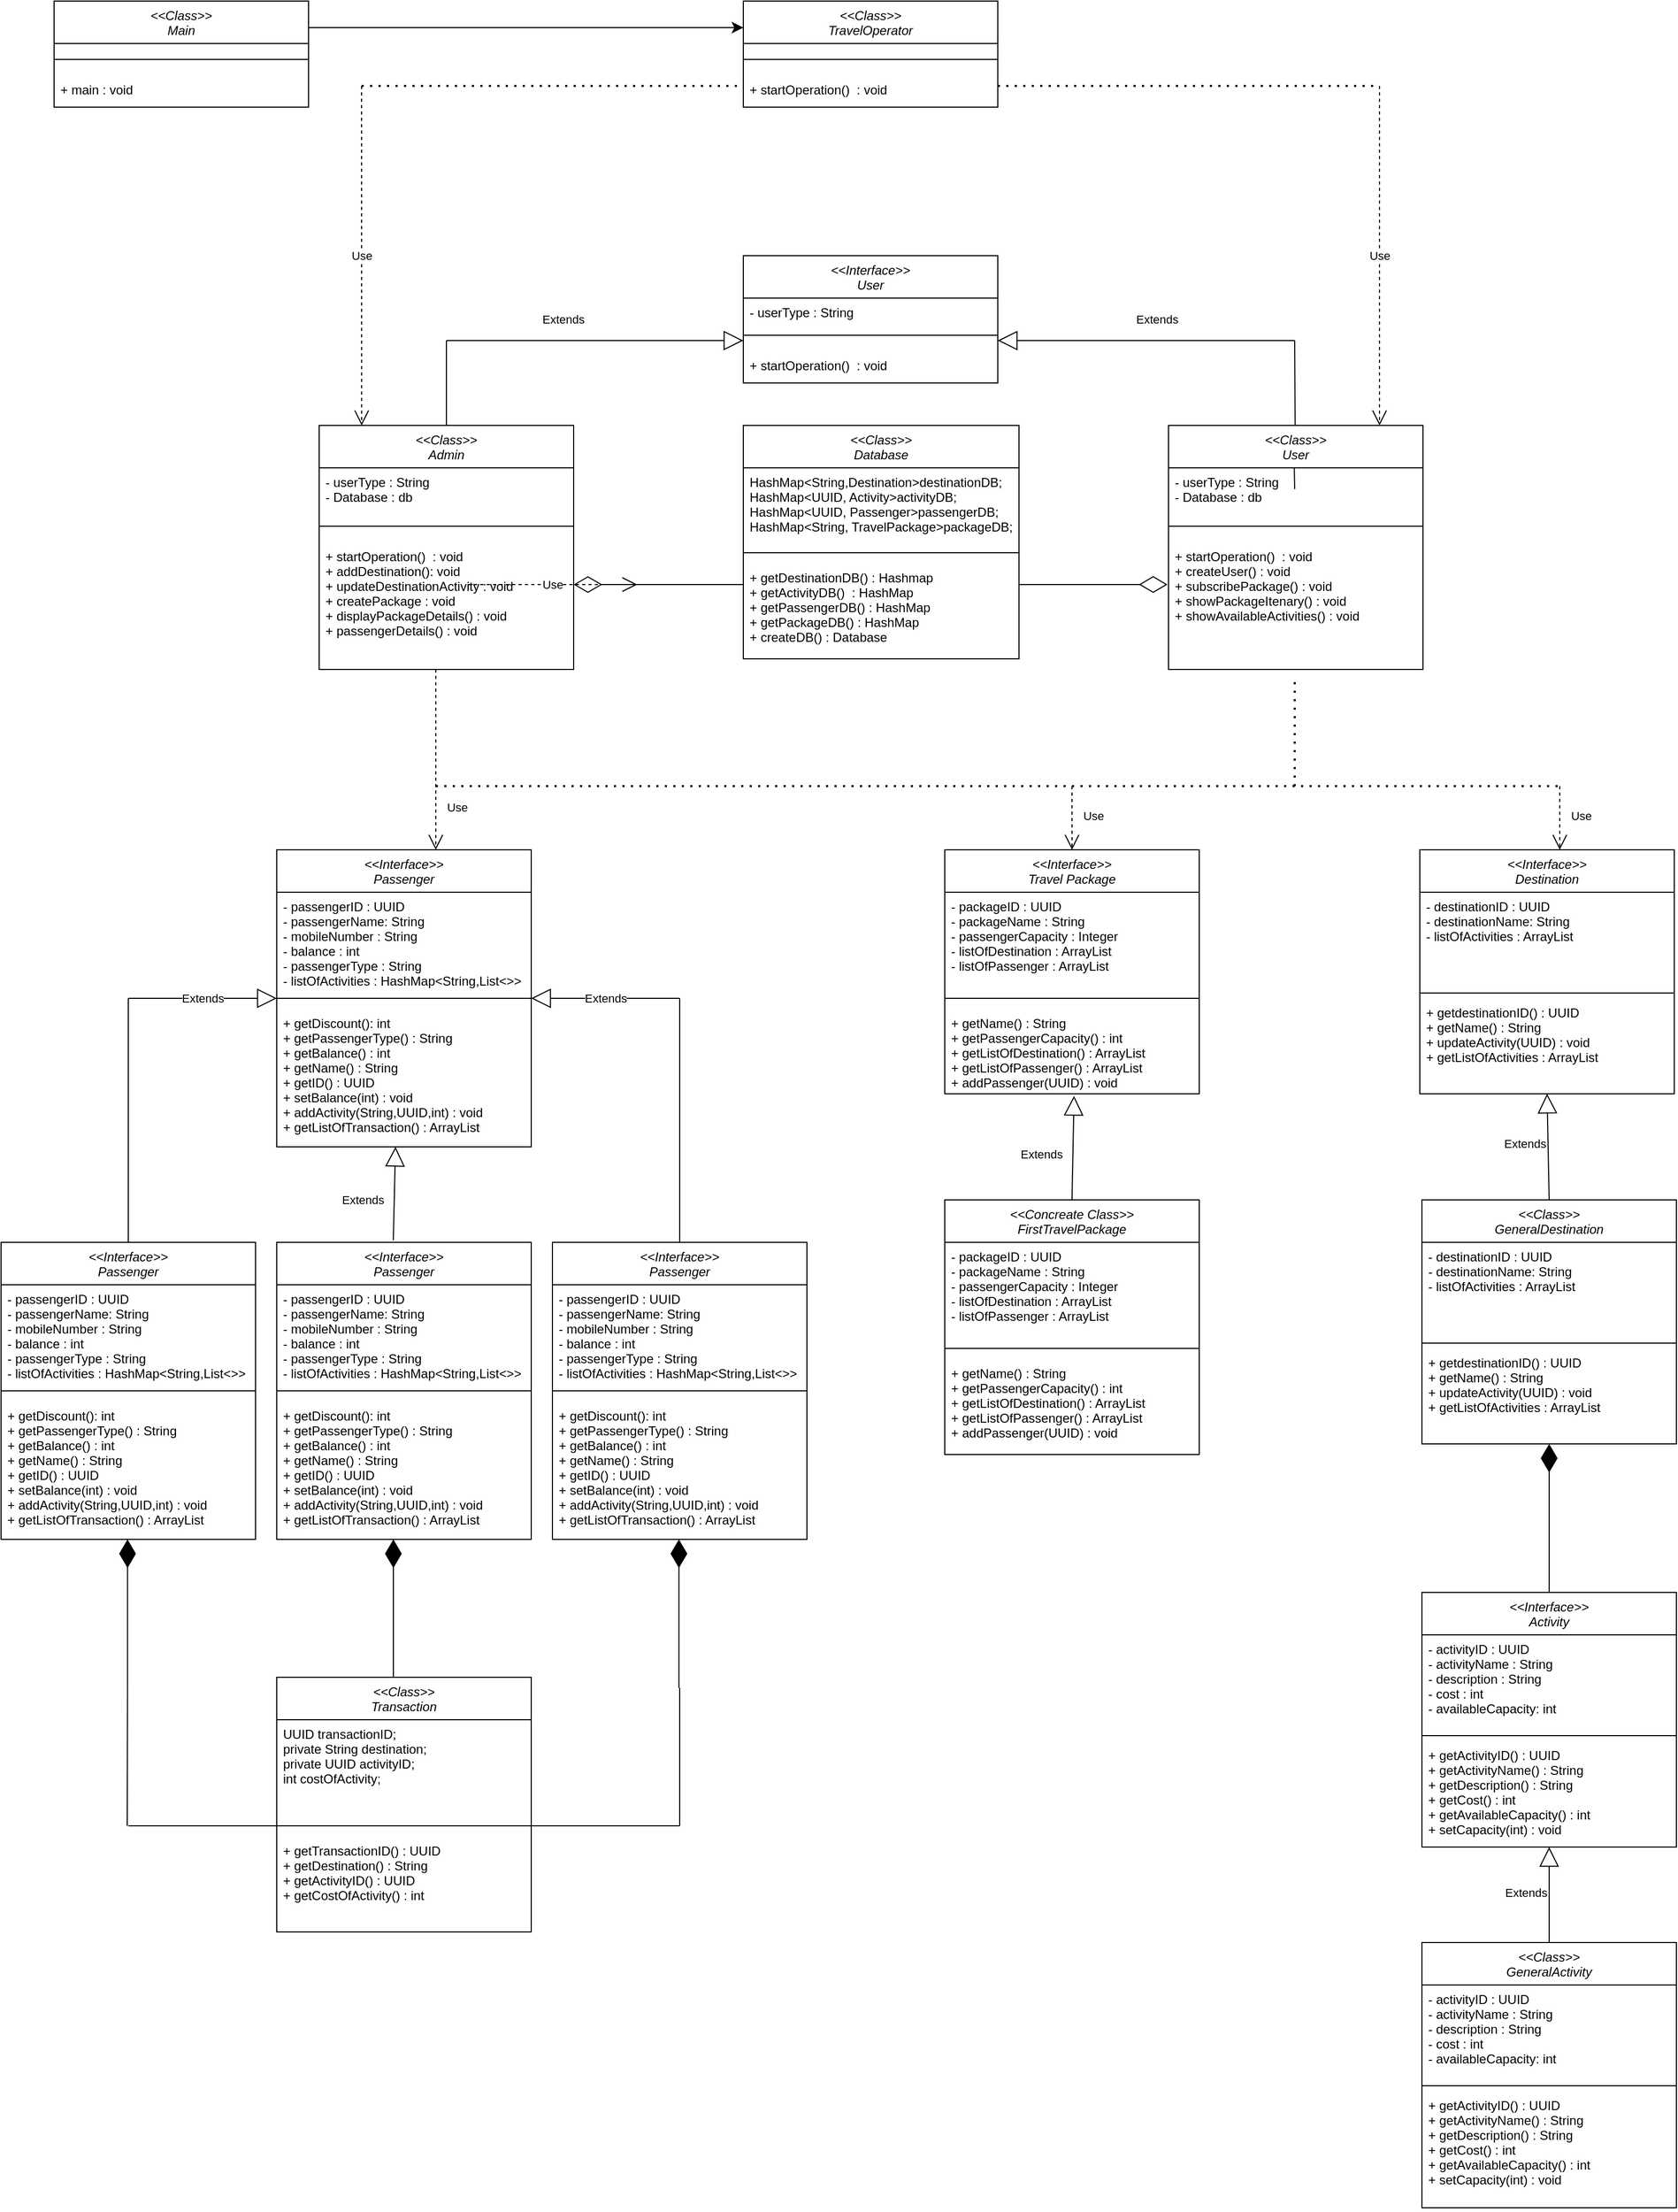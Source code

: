 <mxfile version="24.4.0" type="device">
  <diagram id="C5RBs43oDa-KdzZeNtuy" name="Page-1">
    <mxGraphModel dx="1183" dy="669" grid="1" gridSize="10" guides="1" tooltips="1" connect="1" arrows="1" fold="1" page="1" pageScale="1" pageWidth="827" pageHeight="1169" math="0" shadow="0">
      <root>
        <mxCell id="WIyWlLk6GJQsqaUBKTNV-0" />
        <mxCell id="WIyWlLk6GJQsqaUBKTNV-1" parent="WIyWlLk6GJQsqaUBKTNV-0" />
        <mxCell id="zkfFHV4jXpPFQw0GAbJ--0" value="&lt;&lt;Interface&gt;&gt;&#xa;Travel Package" style="swimlane;fontStyle=2;align=center;verticalAlign=top;childLayout=stackLayout;horizontal=1;startSize=40;horizontalStack=0;resizeParent=1;resizeLast=0;collapsible=1;marginBottom=0;rounded=0;shadow=0;strokeWidth=1;" parent="WIyWlLk6GJQsqaUBKTNV-1" vertex="1">
          <mxGeometry x="910" y="880" width="240" height="230" as="geometry">
            <mxRectangle x="230" y="140" width="160" height="26" as="alternateBounds" />
          </mxGeometry>
        </mxCell>
        <mxCell id="zkfFHV4jXpPFQw0GAbJ--2" value="- packageID : UUID&#xa;- packageName : String&#xa;- passengerCapacity : Integer&#xa;- listOfDestination : ArrayList&#xa;- listOfPassenger : ArrayList" style="text;align=left;verticalAlign=top;spacingLeft=4;spacingRight=4;overflow=hidden;rotatable=0;points=[[0,0.5],[1,0.5]];portConstraint=eastwest;rounded=0;shadow=0;html=0;" parent="zkfFHV4jXpPFQw0GAbJ--0" vertex="1">
          <mxGeometry y="40" width="240" height="90" as="geometry" />
        </mxCell>
        <mxCell id="zkfFHV4jXpPFQw0GAbJ--4" value="" style="line;html=1;strokeWidth=1;align=left;verticalAlign=middle;spacingTop=-1;spacingLeft=3;spacingRight=3;rotatable=0;labelPosition=right;points=[];portConstraint=eastwest;" parent="zkfFHV4jXpPFQw0GAbJ--0" vertex="1">
          <mxGeometry y="130" width="240" height="20" as="geometry" />
        </mxCell>
        <mxCell id="zkfFHV4jXpPFQw0GAbJ--5" value="+ getName() : String&#xa;+ getPassengerCapacity() : int&#xa;+ getListOfDestination() : ArrayList&#xa;+ getListOfPassenger() : ArrayList&#xa;+ addPassenger(UUID) : void" style="text;align=left;verticalAlign=top;spacingLeft=4;spacingRight=4;overflow=hidden;rotatable=0;points=[[0,0.5],[1,0.5]];portConstraint=eastwest;" parent="zkfFHV4jXpPFQw0GAbJ--0" vertex="1">
          <mxGeometry y="150" width="240" height="80" as="geometry" />
        </mxCell>
        <mxCell id="_CPszrN-ZlVzSFJuNIMm-2" value="&lt;&lt;Concreate Class&gt;&gt;&#xa;FirstTravelPackage" style="swimlane;fontStyle=2;align=center;verticalAlign=top;childLayout=stackLayout;horizontal=1;startSize=40;horizontalStack=0;resizeParent=1;resizeLast=0;collapsible=1;marginBottom=0;rounded=0;shadow=0;strokeWidth=1;" vertex="1" parent="WIyWlLk6GJQsqaUBKTNV-1">
          <mxGeometry x="910" y="1210" width="240" height="240" as="geometry">
            <mxRectangle x="230" y="140" width="160" height="26" as="alternateBounds" />
          </mxGeometry>
        </mxCell>
        <mxCell id="_CPszrN-ZlVzSFJuNIMm-3" value="- packageID : UUID&#xa;- packageName : String&#xa;- passengerCapacity : Integer&#xa;- listOfDestination : ArrayList&#xa;- listOfPassenger : ArrayList" style="text;align=left;verticalAlign=top;spacingLeft=4;spacingRight=4;overflow=hidden;rotatable=0;points=[[0,0.5],[1,0.5]];portConstraint=eastwest;rounded=0;shadow=0;html=0;" vertex="1" parent="_CPszrN-ZlVzSFJuNIMm-2">
          <mxGeometry y="40" width="240" height="90" as="geometry" />
        </mxCell>
        <mxCell id="_CPszrN-ZlVzSFJuNIMm-4" value="" style="line;html=1;strokeWidth=1;align=left;verticalAlign=middle;spacingTop=-1;spacingLeft=3;spacingRight=3;rotatable=0;labelPosition=right;points=[];portConstraint=eastwest;" vertex="1" parent="_CPszrN-ZlVzSFJuNIMm-2">
          <mxGeometry y="130" width="240" height="20" as="geometry" />
        </mxCell>
        <mxCell id="_CPszrN-ZlVzSFJuNIMm-5" value="+ getName() : String&#xa;+ getPassengerCapacity() : int&#xa;+ getListOfDestination() : ArrayList&#xa;+ getListOfPassenger() : ArrayList&#xa;+ addPassenger(UUID) : void" style="text;align=left;verticalAlign=top;spacingLeft=4;spacingRight=4;overflow=hidden;rotatable=0;points=[[0,0.5],[1,0.5]];portConstraint=eastwest;" vertex="1" parent="_CPszrN-ZlVzSFJuNIMm-2">
          <mxGeometry y="150" width="240" height="80" as="geometry" />
        </mxCell>
        <mxCell id="_CPszrN-ZlVzSFJuNIMm-12" value="&lt;&lt;Interface&gt;&gt;&#xa;Destination" style="swimlane;fontStyle=2;align=center;verticalAlign=top;childLayout=stackLayout;horizontal=1;startSize=40;horizontalStack=0;resizeParent=1;resizeLast=0;collapsible=1;marginBottom=0;rounded=0;shadow=0;strokeWidth=1;" vertex="1" parent="WIyWlLk6GJQsqaUBKTNV-1">
          <mxGeometry x="1358" y="880" width="240" height="230" as="geometry">
            <mxRectangle x="230" y="140" width="160" height="26" as="alternateBounds" />
          </mxGeometry>
        </mxCell>
        <mxCell id="_CPszrN-ZlVzSFJuNIMm-13" value="- destinationID : UUID&#xa;- destinationName: String&#xa;- listOfActivities : ArrayList" style="text;align=left;verticalAlign=top;spacingLeft=4;spacingRight=4;overflow=hidden;rotatable=0;points=[[0,0.5],[1,0.5]];portConstraint=eastwest;rounded=0;shadow=0;html=0;" vertex="1" parent="_CPszrN-ZlVzSFJuNIMm-12">
          <mxGeometry y="40" width="240" height="90" as="geometry" />
        </mxCell>
        <mxCell id="_CPszrN-ZlVzSFJuNIMm-14" value="" style="line;html=1;strokeWidth=1;align=left;verticalAlign=middle;spacingTop=-1;spacingLeft=3;spacingRight=3;rotatable=0;labelPosition=right;points=[];portConstraint=eastwest;" vertex="1" parent="_CPszrN-ZlVzSFJuNIMm-12">
          <mxGeometry y="130" width="240" height="10" as="geometry" />
        </mxCell>
        <mxCell id="_CPszrN-ZlVzSFJuNIMm-15" value="+ getdestinationID() : UUID&#xa;+ getName() : String&#xa;+ updateActivity(UUID) : void&#xa;+ getListOfActivities : ArrayList" style="text;align=left;verticalAlign=top;spacingLeft=4;spacingRight=4;overflow=hidden;rotatable=0;points=[[0,0.5],[1,0.5]];portConstraint=eastwest;" vertex="1" parent="_CPszrN-ZlVzSFJuNIMm-12">
          <mxGeometry y="140" width="240" height="80" as="geometry" />
        </mxCell>
        <mxCell id="_CPszrN-ZlVzSFJuNIMm-16" value="&lt;&lt;Class&gt;&gt;&#xa;GeneralDestination" style="swimlane;fontStyle=2;align=center;verticalAlign=top;childLayout=stackLayout;horizontal=1;startSize=40;horizontalStack=0;resizeParent=1;resizeLast=0;collapsible=1;marginBottom=0;rounded=0;shadow=0;strokeWidth=1;" vertex="1" parent="WIyWlLk6GJQsqaUBKTNV-1">
          <mxGeometry x="1360" y="1210" width="240" height="230" as="geometry">
            <mxRectangle x="230" y="140" width="160" height="26" as="alternateBounds" />
          </mxGeometry>
        </mxCell>
        <mxCell id="_CPszrN-ZlVzSFJuNIMm-17" value="- destinationID : UUID&#xa;- destinationName: String&#xa;- listOfActivities : ArrayList" style="text;align=left;verticalAlign=top;spacingLeft=4;spacingRight=4;overflow=hidden;rotatable=0;points=[[0,0.5],[1,0.5]];portConstraint=eastwest;rounded=0;shadow=0;html=0;" vertex="1" parent="_CPszrN-ZlVzSFJuNIMm-16">
          <mxGeometry y="40" width="240" height="90" as="geometry" />
        </mxCell>
        <mxCell id="_CPszrN-ZlVzSFJuNIMm-18" value="" style="line;html=1;strokeWidth=1;align=left;verticalAlign=middle;spacingTop=-1;spacingLeft=3;spacingRight=3;rotatable=0;labelPosition=right;points=[];portConstraint=eastwest;" vertex="1" parent="_CPszrN-ZlVzSFJuNIMm-16">
          <mxGeometry y="130" width="240" height="10" as="geometry" />
        </mxCell>
        <mxCell id="_CPszrN-ZlVzSFJuNIMm-19" value="+ getdestinationID() : UUID&#xa;+ getName() : String&#xa;+ updateActivity(UUID) : void&#xa;+ getListOfActivities : ArrayList" style="text;align=left;verticalAlign=top;spacingLeft=4;spacingRight=4;overflow=hidden;rotatable=0;points=[[0,0.5],[1,0.5]];portConstraint=eastwest;" vertex="1" parent="_CPszrN-ZlVzSFJuNIMm-16">
          <mxGeometry y="140" width="240" height="80" as="geometry" />
        </mxCell>
        <mxCell id="_CPszrN-ZlVzSFJuNIMm-30" value="&lt;&lt;Interface&gt;&gt;&#xa;Activity" style="swimlane;fontStyle=2;align=center;verticalAlign=top;childLayout=stackLayout;horizontal=1;startSize=40;horizontalStack=0;resizeParent=1;resizeLast=0;collapsible=1;marginBottom=0;rounded=0;shadow=0;strokeWidth=1;" vertex="1" parent="WIyWlLk6GJQsqaUBKTNV-1">
          <mxGeometry x="1360" y="1580" width="240" height="240" as="geometry">
            <mxRectangle x="230" y="140" width="160" height="26" as="alternateBounds" />
          </mxGeometry>
        </mxCell>
        <mxCell id="_CPszrN-ZlVzSFJuNIMm-31" value="- activityID : UUID&#xa;- activityName : String&#xa;- description : String&#xa;- cost : int&#xa;- availableCapacity: int" style="text;align=left;verticalAlign=top;spacingLeft=4;spacingRight=4;overflow=hidden;rotatable=0;points=[[0,0.5],[1,0.5]];portConstraint=eastwest;rounded=0;shadow=0;html=0;" vertex="1" parent="_CPszrN-ZlVzSFJuNIMm-30">
          <mxGeometry y="40" width="240" height="90" as="geometry" />
        </mxCell>
        <mxCell id="_CPszrN-ZlVzSFJuNIMm-32" value="" style="line;html=1;strokeWidth=1;align=left;verticalAlign=middle;spacingTop=-1;spacingLeft=3;spacingRight=3;rotatable=0;labelPosition=right;points=[];portConstraint=eastwest;" vertex="1" parent="_CPszrN-ZlVzSFJuNIMm-30">
          <mxGeometry y="130" width="240" height="10" as="geometry" />
        </mxCell>
        <mxCell id="_CPszrN-ZlVzSFJuNIMm-33" value="+ getActivityID() : UUID&#xa;+ getActivityName() : String&#xa;+ getDescription() : String&#xa;+ getCost() : int&#xa;+ getAvailableCapacity() : int&#xa;+ setCapacity(int) : void" style="text;align=left;verticalAlign=top;spacingLeft=4;spacingRight=4;overflow=hidden;rotatable=0;points=[[0,0.5],[1,0.5]];portConstraint=eastwest;" vertex="1" parent="_CPszrN-ZlVzSFJuNIMm-30">
          <mxGeometry y="140" width="240" height="90" as="geometry" />
        </mxCell>
        <mxCell id="_CPszrN-ZlVzSFJuNIMm-35" value="&lt;&lt;Class&gt;&gt;&#xa;GeneralActivity" style="swimlane;fontStyle=2;align=center;verticalAlign=top;childLayout=stackLayout;horizontal=1;startSize=40;horizontalStack=0;resizeParent=1;resizeLast=0;collapsible=1;marginBottom=0;rounded=0;shadow=0;strokeWidth=1;" vertex="1" parent="WIyWlLk6GJQsqaUBKTNV-1">
          <mxGeometry x="1360" y="1910" width="240" height="250" as="geometry">
            <mxRectangle x="230" y="140" width="160" height="26" as="alternateBounds" />
          </mxGeometry>
        </mxCell>
        <mxCell id="_CPszrN-ZlVzSFJuNIMm-36" value="- activityID : UUID&#xa;- activityName : String&#xa;- description : String&#xa;- cost : int&#xa;- availableCapacity: int" style="text;align=left;verticalAlign=top;spacingLeft=4;spacingRight=4;overflow=hidden;rotatable=0;points=[[0,0.5],[1,0.5]];portConstraint=eastwest;rounded=0;shadow=0;html=0;" vertex="1" parent="_CPszrN-ZlVzSFJuNIMm-35">
          <mxGeometry y="40" width="240" height="90" as="geometry" />
        </mxCell>
        <mxCell id="_CPszrN-ZlVzSFJuNIMm-37" value="" style="line;html=1;strokeWidth=1;align=left;verticalAlign=middle;spacingTop=-1;spacingLeft=3;spacingRight=3;rotatable=0;labelPosition=right;points=[];portConstraint=eastwest;" vertex="1" parent="_CPszrN-ZlVzSFJuNIMm-35">
          <mxGeometry y="130" width="240" height="10" as="geometry" />
        </mxCell>
        <mxCell id="_CPszrN-ZlVzSFJuNIMm-38" value="+ getActivityID() : UUID&#xa;+ getActivityName() : String&#xa;+ getDescription() : String&#xa;+ getCost() : int&#xa;+ getAvailableCapacity() : int&#xa;+ setCapacity(int) : void" style="text;align=left;verticalAlign=top;spacingLeft=4;spacingRight=4;overflow=hidden;rotatable=0;points=[[0,0.5],[1,0.5]];portConstraint=eastwest;" vertex="1" parent="_CPszrN-ZlVzSFJuNIMm-35">
          <mxGeometry y="140" width="240" height="110" as="geometry" />
        </mxCell>
        <mxCell id="_CPszrN-ZlVzSFJuNIMm-40" value="Extends" style="endArrow=block;endSize=16;endFill=0;html=1;rounded=0;exitX=0.5;exitY=0;exitDx=0;exitDy=0;entryX=0.508;entryY=1.025;entryDx=0;entryDy=0;entryPerimeter=0;" edge="1" parent="WIyWlLk6GJQsqaUBKTNV-1" source="_CPszrN-ZlVzSFJuNIMm-2" target="zkfFHV4jXpPFQw0GAbJ--5">
          <mxGeometry x="-0.143" y="30" width="160" relative="1" as="geometry">
            <mxPoint x="1019.09" y="1520" as="sourcePoint" />
            <mxPoint x="1019.09" y="1470" as="targetPoint" />
            <mxPoint as="offset" />
          </mxGeometry>
        </mxCell>
        <mxCell id="_CPszrN-ZlVzSFJuNIMm-44" value="Extends" style="endArrow=block;endSize=16;endFill=0;html=1;rounded=0;entryX=0.5;entryY=1;entryDx=0;entryDy=0;exitX=0.5;exitY=0;exitDx=0;exitDy=0;" edge="1" parent="WIyWlLk6GJQsqaUBKTNV-1" source="_CPszrN-ZlVzSFJuNIMm-16" target="_CPszrN-ZlVzSFJuNIMm-12">
          <mxGeometry x="0.059" y="22" width="160" relative="1" as="geometry">
            <mxPoint x="1480" y="560" as="sourcePoint" />
            <mxPoint x="1099.44" y="530" as="targetPoint" />
            <mxPoint as="offset" />
          </mxGeometry>
        </mxCell>
        <mxCell id="_CPszrN-ZlVzSFJuNIMm-45" value="Extends" style="endArrow=block;endSize=16;endFill=0;html=1;rounded=0;entryX=0.5;entryY=1;entryDx=0;entryDy=0;exitX=0.5;exitY=0;exitDx=0;exitDy=0;" edge="1" parent="WIyWlLk6GJQsqaUBKTNV-1" source="_CPszrN-ZlVzSFJuNIMm-35" target="_CPszrN-ZlVzSFJuNIMm-30">
          <mxGeometry x="0.059" y="22" width="160" relative="1" as="geometry">
            <mxPoint x="1490" y="1910" as="sourcePoint" />
            <mxPoint x="1490" y="1840" as="targetPoint" />
            <mxPoint as="offset" />
          </mxGeometry>
        </mxCell>
        <mxCell id="_CPszrN-ZlVzSFJuNIMm-46" value="" style="endArrow=diamondThin;endFill=1;endSize=24;html=1;rounded=0;exitX=0.5;exitY=0;exitDx=0;exitDy=0;entryX=0.5;entryY=1;entryDx=0;entryDy=0;" edge="1" parent="WIyWlLk6GJQsqaUBKTNV-1" source="_CPszrN-ZlVzSFJuNIMm-30" target="_CPszrN-ZlVzSFJuNIMm-16">
          <mxGeometry width="160" relative="1" as="geometry">
            <mxPoint x="1100" y="900" as="sourcePoint" />
            <mxPoint x="1480" y="800" as="targetPoint" />
          </mxGeometry>
        </mxCell>
        <mxCell id="_CPszrN-ZlVzSFJuNIMm-49" value="&lt;&lt;Interface&gt;&gt;&#xa;Passenger" style="swimlane;fontStyle=2;align=center;verticalAlign=top;childLayout=stackLayout;horizontal=1;startSize=40;horizontalStack=0;resizeParent=1;resizeLast=0;collapsible=1;marginBottom=0;rounded=0;shadow=0;strokeWidth=1;" vertex="1" parent="WIyWlLk6GJQsqaUBKTNV-1">
          <mxGeometry x="280" y="880" width="240" height="280" as="geometry">
            <mxRectangle x="230" y="140" width="160" height="26" as="alternateBounds" />
          </mxGeometry>
        </mxCell>
        <mxCell id="_CPszrN-ZlVzSFJuNIMm-50" value="- passengerID : UUID&#xa;- passengerName: String&#xa;- mobileNumber : String&#xa;- balance : int&#xa;- passengerType : String&#xa;- listOfActivities : HashMap&lt;String,List&lt;&gt;&gt;" style="text;align=left;verticalAlign=top;spacingLeft=4;spacingRight=4;overflow=hidden;rotatable=0;points=[[0,0.5],[1,0.5]];portConstraint=eastwest;rounded=0;shadow=0;html=0;" vertex="1" parent="_CPszrN-ZlVzSFJuNIMm-49">
          <mxGeometry y="40" width="240" height="90" as="geometry" />
        </mxCell>
        <mxCell id="_CPszrN-ZlVzSFJuNIMm-51" value="" style="line;html=1;strokeWidth=1;align=left;verticalAlign=middle;spacingTop=-1;spacingLeft=3;spacingRight=3;rotatable=0;labelPosition=right;points=[];portConstraint=eastwest;" vertex="1" parent="_CPszrN-ZlVzSFJuNIMm-49">
          <mxGeometry y="130" width="240" height="20" as="geometry" />
        </mxCell>
        <mxCell id="_CPszrN-ZlVzSFJuNIMm-52" value="+ getDiscount(): int &#xa;+ getPassengerType() : String&#xa;+ getBalance() : int&#xa;+ getName() : String&#xa;+ getID() : UUID&#xa;+ setBalance(int) : void&#xa;+ addActivity(String,UUID,int) : void&#xa;+ getListOfTransaction() : ArrayList" style="text;align=left;verticalAlign=top;spacingLeft=4;spacingRight=4;overflow=hidden;rotatable=0;points=[[0,0.5],[1,0.5]];portConstraint=eastwest;" vertex="1" parent="_CPszrN-ZlVzSFJuNIMm-49">
          <mxGeometry y="150" width="240" height="130" as="geometry" />
        </mxCell>
        <mxCell id="_CPszrN-ZlVzSFJuNIMm-55" value="&lt;&lt;Interface&gt;&gt;&#xa;Passenger" style="swimlane;fontStyle=2;align=center;verticalAlign=top;childLayout=stackLayout;horizontal=1;startSize=40;horizontalStack=0;resizeParent=1;resizeLast=0;collapsible=1;marginBottom=0;rounded=0;shadow=0;strokeWidth=1;" vertex="1" parent="WIyWlLk6GJQsqaUBKTNV-1">
          <mxGeometry x="20" y="1250" width="240" height="280" as="geometry">
            <mxRectangle x="230" y="140" width="160" height="26" as="alternateBounds" />
          </mxGeometry>
        </mxCell>
        <mxCell id="_CPszrN-ZlVzSFJuNIMm-56" value="- passengerID : UUID&#xa;- passengerName: String&#xa;- mobileNumber : String&#xa;- balance : int&#xa;- passengerType : String&#xa;- listOfActivities : HashMap&lt;String,List&lt;&gt;&gt;" style="text;align=left;verticalAlign=top;spacingLeft=4;spacingRight=4;overflow=hidden;rotatable=0;points=[[0,0.5],[1,0.5]];portConstraint=eastwest;rounded=0;shadow=0;html=0;" vertex="1" parent="_CPszrN-ZlVzSFJuNIMm-55">
          <mxGeometry y="40" width="240" height="90" as="geometry" />
        </mxCell>
        <mxCell id="_CPszrN-ZlVzSFJuNIMm-57" value="" style="line;html=1;strokeWidth=1;align=left;verticalAlign=middle;spacingTop=-1;spacingLeft=3;spacingRight=3;rotatable=0;labelPosition=right;points=[];portConstraint=eastwest;" vertex="1" parent="_CPszrN-ZlVzSFJuNIMm-55">
          <mxGeometry y="130" width="240" height="20" as="geometry" />
        </mxCell>
        <mxCell id="_CPszrN-ZlVzSFJuNIMm-58" value="+ getDiscount(): int &#xa;+ getPassengerType() : String&#xa;+ getBalance() : int&#xa;+ getName() : String&#xa;+ getID() : UUID&#xa;+ setBalance(int) : void&#xa;+ addActivity(String,UUID,int) : void&#xa;+ getListOfTransaction() : ArrayList" style="text;align=left;verticalAlign=top;spacingLeft=4;spacingRight=4;overflow=hidden;rotatable=0;points=[[0,0.5],[1,0.5]];portConstraint=eastwest;" vertex="1" parent="_CPszrN-ZlVzSFJuNIMm-55">
          <mxGeometry y="150" width="240" height="130" as="geometry" />
        </mxCell>
        <mxCell id="_CPszrN-ZlVzSFJuNIMm-59" value="&lt;&lt;Interface&gt;&gt;&#xa;Passenger" style="swimlane;fontStyle=2;align=center;verticalAlign=top;childLayout=stackLayout;horizontal=1;startSize=40;horizontalStack=0;resizeParent=1;resizeLast=0;collapsible=1;marginBottom=0;rounded=0;shadow=0;strokeWidth=1;" vertex="1" parent="WIyWlLk6GJQsqaUBKTNV-1">
          <mxGeometry x="280" y="1250" width="240" height="280" as="geometry">
            <mxRectangle x="230" y="140" width="160" height="26" as="alternateBounds" />
          </mxGeometry>
        </mxCell>
        <mxCell id="_CPszrN-ZlVzSFJuNIMm-60" value="- passengerID : UUID&#xa;- passengerName: String&#xa;- mobileNumber : String&#xa;- balance : int&#xa;- passengerType : String&#xa;- listOfActivities : HashMap&lt;String,List&lt;&gt;&gt;" style="text;align=left;verticalAlign=top;spacingLeft=4;spacingRight=4;overflow=hidden;rotatable=0;points=[[0,0.5],[1,0.5]];portConstraint=eastwest;rounded=0;shadow=0;html=0;" vertex="1" parent="_CPszrN-ZlVzSFJuNIMm-59">
          <mxGeometry y="40" width="240" height="90" as="geometry" />
        </mxCell>
        <mxCell id="_CPszrN-ZlVzSFJuNIMm-61" value="" style="line;html=1;strokeWidth=1;align=left;verticalAlign=middle;spacingTop=-1;spacingLeft=3;spacingRight=3;rotatable=0;labelPosition=right;points=[];portConstraint=eastwest;" vertex="1" parent="_CPszrN-ZlVzSFJuNIMm-59">
          <mxGeometry y="130" width="240" height="20" as="geometry" />
        </mxCell>
        <mxCell id="_CPszrN-ZlVzSFJuNIMm-62" value="+ getDiscount(): int &#xa;+ getPassengerType() : String&#xa;+ getBalance() : int&#xa;+ getName() : String&#xa;+ getID() : UUID&#xa;+ setBalance(int) : void&#xa;+ addActivity(String,UUID,int) : void&#xa;+ getListOfTransaction() : ArrayList" style="text;align=left;verticalAlign=top;spacingLeft=4;spacingRight=4;overflow=hidden;rotatable=0;points=[[0,0.5],[1,0.5]];portConstraint=eastwest;" vertex="1" parent="_CPszrN-ZlVzSFJuNIMm-59">
          <mxGeometry y="150" width="240" height="130" as="geometry" />
        </mxCell>
        <mxCell id="_CPszrN-ZlVzSFJuNIMm-63" value="&lt;&lt;Interface&gt;&gt;&#xa;Passenger" style="swimlane;fontStyle=2;align=center;verticalAlign=top;childLayout=stackLayout;horizontal=1;startSize=40;horizontalStack=0;resizeParent=1;resizeLast=0;collapsible=1;marginBottom=0;rounded=0;shadow=0;strokeWidth=1;" vertex="1" parent="WIyWlLk6GJQsqaUBKTNV-1">
          <mxGeometry x="540" y="1250" width="240" height="280" as="geometry">
            <mxRectangle x="230" y="140" width="160" height="26" as="alternateBounds" />
          </mxGeometry>
        </mxCell>
        <mxCell id="_CPszrN-ZlVzSFJuNIMm-64" value="- passengerID : UUID&#xa;- passengerName: String&#xa;- mobileNumber : String&#xa;- balance : int&#xa;- passengerType : String&#xa;- listOfActivities : HashMap&lt;String,List&lt;&gt;&gt;" style="text;align=left;verticalAlign=top;spacingLeft=4;spacingRight=4;overflow=hidden;rotatable=0;points=[[0,0.5],[1,0.5]];portConstraint=eastwest;rounded=0;shadow=0;html=0;" vertex="1" parent="_CPszrN-ZlVzSFJuNIMm-63">
          <mxGeometry y="40" width="240" height="90" as="geometry" />
        </mxCell>
        <mxCell id="_CPszrN-ZlVzSFJuNIMm-65" value="" style="line;html=1;strokeWidth=1;align=left;verticalAlign=middle;spacingTop=-1;spacingLeft=3;spacingRight=3;rotatable=0;labelPosition=right;points=[];portConstraint=eastwest;" vertex="1" parent="_CPszrN-ZlVzSFJuNIMm-63">
          <mxGeometry y="130" width="240" height="20" as="geometry" />
        </mxCell>
        <mxCell id="_CPszrN-ZlVzSFJuNIMm-66" value="+ getDiscount(): int &#xa;+ getPassengerType() : String&#xa;+ getBalance() : int&#xa;+ getName() : String&#xa;+ getID() : UUID&#xa;+ setBalance(int) : void&#xa;+ addActivity(String,UUID,int) : void&#xa;+ getListOfTransaction() : ArrayList" style="text;align=left;verticalAlign=top;spacingLeft=4;spacingRight=4;overflow=hidden;rotatable=0;points=[[0,0.5],[1,0.5]];portConstraint=eastwest;" vertex="1" parent="_CPszrN-ZlVzSFJuNIMm-63">
          <mxGeometry y="150" width="240" height="130" as="geometry" />
        </mxCell>
        <mxCell id="_CPszrN-ZlVzSFJuNIMm-67" value="Extends" style="endArrow=block;endSize=16;endFill=0;html=1;rounded=0;entryX=0.508;entryY=1.025;entryDx=0;entryDy=0;entryPerimeter=0;exitX=0.458;exitY=-0.007;exitDx=0;exitDy=0;exitPerimeter=0;" edge="1" parent="WIyWlLk6GJQsqaUBKTNV-1" source="_CPszrN-ZlVzSFJuNIMm-59">
          <mxGeometry x="-0.143" y="30" width="160" relative="1" as="geometry">
            <mxPoint x="390" y="1240" as="sourcePoint" />
            <mxPoint x="392" y="1160" as="targetPoint" />
            <mxPoint as="offset" />
          </mxGeometry>
        </mxCell>
        <mxCell id="_CPszrN-ZlVzSFJuNIMm-70" value="Extends" style="endArrow=block;endSize=16;endFill=0;html=1;rounded=0;entryX=1;entryY=0.5;entryDx=0;entryDy=0;" edge="1" parent="WIyWlLk6GJQsqaUBKTNV-1" target="_CPszrN-ZlVzSFJuNIMm-49">
          <mxGeometry width="160" relative="1" as="geometry">
            <mxPoint x="660" y="1020" as="sourcePoint" />
            <mxPoint x="750" y="1140" as="targetPoint" />
          </mxGeometry>
        </mxCell>
        <mxCell id="_CPszrN-ZlVzSFJuNIMm-74" value="Extends" style="endArrow=block;endSize=16;endFill=0;html=1;rounded=0;entryX=0;entryY=0.5;entryDx=0;entryDy=0;" edge="1" parent="WIyWlLk6GJQsqaUBKTNV-1" target="_CPszrN-ZlVzSFJuNIMm-49">
          <mxGeometry width="160" relative="1" as="geometry">
            <mxPoint x="140" y="1020" as="sourcePoint" />
            <mxPoint x="260" y="969.5" as="targetPoint" />
          </mxGeometry>
        </mxCell>
        <mxCell id="_CPszrN-ZlVzSFJuNIMm-75" value="" style="endArrow=none;html=1;rounded=0;exitX=0.5;exitY=0;exitDx=0;exitDy=0;" edge="1" parent="WIyWlLk6GJQsqaUBKTNV-1" source="_CPszrN-ZlVzSFJuNIMm-55">
          <mxGeometry width="50" height="50" relative="1" as="geometry">
            <mxPoint x="130" y="1120" as="sourcePoint" />
            <mxPoint x="140" y="1020" as="targetPoint" />
            <Array as="points">
              <mxPoint x="140" y="1110" />
            </Array>
          </mxGeometry>
        </mxCell>
        <mxCell id="_CPszrN-ZlVzSFJuNIMm-76" value="" style="endArrow=none;html=1;rounded=0;exitX=0.5;exitY=0;exitDx=0;exitDy=0;" edge="1" parent="WIyWlLk6GJQsqaUBKTNV-1" source="_CPszrN-ZlVzSFJuNIMm-63">
          <mxGeometry width="50" height="50" relative="1" as="geometry">
            <mxPoint x="610" y="1020" as="sourcePoint" />
            <mxPoint x="660" y="1020" as="targetPoint" />
          </mxGeometry>
        </mxCell>
        <mxCell id="_CPszrN-ZlVzSFJuNIMm-77" value="&lt;&lt;Class&gt;&gt;&#xa;Transaction" style="swimlane;fontStyle=2;align=center;verticalAlign=top;childLayout=stackLayout;horizontal=1;startSize=40;horizontalStack=0;resizeParent=1;resizeLast=0;collapsible=1;marginBottom=0;rounded=0;shadow=0;strokeWidth=1;" vertex="1" parent="WIyWlLk6GJQsqaUBKTNV-1">
          <mxGeometry x="280" y="1660" width="240" height="240" as="geometry">
            <mxRectangle x="230" y="140" width="160" height="26" as="alternateBounds" />
          </mxGeometry>
        </mxCell>
        <mxCell id="_CPszrN-ZlVzSFJuNIMm-78" value="UUID transactionID;&#xa;private String destination;&#xa;private UUID activityID;&#xa;int costOfActivity;" style="text;align=left;verticalAlign=top;spacingLeft=4;spacingRight=4;overflow=hidden;rotatable=0;points=[[0,0.5],[1,0.5]];portConstraint=eastwest;rounded=0;shadow=0;html=0;" vertex="1" parent="_CPszrN-ZlVzSFJuNIMm-77">
          <mxGeometry y="40" width="240" height="90" as="geometry" />
        </mxCell>
        <mxCell id="_CPszrN-ZlVzSFJuNIMm-79" value="" style="line;html=1;strokeWidth=1;align=left;verticalAlign=middle;spacingTop=-1;spacingLeft=3;spacingRight=3;rotatable=0;labelPosition=right;points=[];portConstraint=eastwest;" vertex="1" parent="_CPszrN-ZlVzSFJuNIMm-77">
          <mxGeometry y="130" width="240" height="20" as="geometry" />
        </mxCell>
        <mxCell id="_CPszrN-ZlVzSFJuNIMm-80" value="+ getTransactionID() : UUID&#xa;+ getDestination() : String&#xa;+ getActivityID() : UUID&#xa;+ getCostOfActivity() : int&#xa;" style="text;align=left;verticalAlign=top;spacingLeft=4;spacingRight=4;overflow=hidden;rotatable=0;points=[[0,0.5],[1,0.5]];portConstraint=eastwest;" vertex="1" parent="_CPszrN-ZlVzSFJuNIMm-77">
          <mxGeometry y="150" width="240" height="90" as="geometry" />
        </mxCell>
        <mxCell id="_CPszrN-ZlVzSFJuNIMm-81" value="" style="endArrow=diamondThin;endFill=1;endSize=24;html=1;rounded=0;" edge="1" parent="WIyWlLk6GJQsqaUBKTNV-1">
          <mxGeometry width="160" relative="1" as="geometry">
            <mxPoint x="390" y="1660" as="sourcePoint" />
            <mxPoint x="390" y="1530" as="targetPoint" />
          </mxGeometry>
        </mxCell>
        <mxCell id="_CPszrN-ZlVzSFJuNIMm-83" value="" style="endArrow=diamondThin;endFill=1;endSize=24;html=1;rounded=0;exitX=0.5;exitY=0;exitDx=0;exitDy=0;entryX=0.5;entryY=1;entryDx=0;entryDy=0;" edge="1" parent="WIyWlLk6GJQsqaUBKTNV-1">
          <mxGeometry width="160" relative="1" as="geometry">
            <mxPoint x="659.29" y="1670" as="sourcePoint" />
            <mxPoint x="659.29" y="1530" as="targetPoint" />
          </mxGeometry>
        </mxCell>
        <mxCell id="_CPszrN-ZlVzSFJuNIMm-84" value="" style="endArrow=diamondThin;endFill=1;endSize=24;html=1;rounded=0;exitX=0.5;exitY=0;exitDx=0;exitDy=0;entryX=0.5;entryY=1;entryDx=0;entryDy=0;" edge="1" parent="WIyWlLk6GJQsqaUBKTNV-1">
          <mxGeometry width="160" relative="1" as="geometry">
            <mxPoint x="139.29" y="1670" as="sourcePoint" />
            <mxPoint x="139.29" y="1530" as="targetPoint" />
          </mxGeometry>
        </mxCell>
        <mxCell id="_CPszrN-ZlVzSFJuNIMm-87" value="" style="endArrow=none;html=1;rounded=0;" edge="1" parent="WIyWlLk6GJQsqaUBKTNV-1">
          <mxGeometry width="50" height="50" relative="1" as="geometry">
            <mxPoint x="139" y="1800" as="sourcePoint" />
            <mxPoint x="139.29" y="1670" as="targetPoint" />
          </mxGeometry>
        </mxCell>
        <mxCell id="_CPszrN-ZlVzSFJuNIMm-89" value="" style="endArrow=none;html=1;rounded=0;" edge="1" parent="WIyWlLk6GJQsqaUBKTNV-1">
          <mxGeometry width="50" height="50" relative="1" as="geometry">
            <mxPoint x="660" y="1800" as="sourcePoint" />
            <mxPoint x="660" y="1670" as="targetPoint" />
          </mxGeometry>
        </mxCell>
        <mxCell id="_CPszrN-ZlVzSFJuNIMm-90" value="" style="endArrow=none;html=1;rounded=0;" edge="1" parent="WIyWlLk6GJQsqaUBKTNV-1" target="_CPszrN-ZlVzSFJuNIMm-79">
          <mxGeometry width="50" height="50" relative="1" as="geometry">
            <mxPoint x="140" y="1800" as="sourcePoint" />
            <mxPoint x="190" y="1750" as="targetPoint" />
          </mxGeometry>
        </mxCell>
        <mxCell id="_CPszrN-ZlVzSFJuNIMm-91" value="" style="endArrow=none;html=1;rounded=0;" edge="1" parent="WIyWlLk6GJQsqaUBKTNV-1">
          <mxGeometry width="50" height="50" relative="1" as="geometry">
            <mxPoint x="520" y="1800" as="sourcePoint" />
            <mxPoint x="660" y="1800" as="targetPoint" />
          </mxGeometry>
        </mxCell>
        <mxCell id="_CPszrN-ZlVzSFJuNIMm-92" value="&lt;&lt;Interface&gt;&gt;&#xa;User" style="swimlane;fontStyle=2;align=center;verticalAlign=top;childLayout=stackLayout;horizontal=1;startSize=40;horizontalStack=0;resizeParent=1;resizeLast=0;collapsible=1;marginBottom=0;rounded=0;shadow=0;strokeWidth=1;" vertex="1" parent="WIyWlLk6GJQsqaUBKTNV-1">
          <mxGeometry x="720" y="320" width="240" height="120" as="geometry">
            <mxRectangle x="230" y="140" width="160" height="26" as="alternateBounds" />
          </mxGeometry>
        </mxCell>
        <mxCell id="_CPszrN-ZlVzSFJuNIMm-93" value="- userType : String&#xa;" style="text;align=left;verticalAlign=top;spacingLeft=4;spacingRight=4;overflow=hidden;rotatable=0;points=[[0,0.5],[1,0.5]];portConstraint=eastwest;rounded=0;shadow=0;html=0;" vertex="1" parent="_CPszrN-ZlVzSFJuNIMm-92">
          <mxGeometry y="40" width="240" height="20" as="geometry" />
        </mxCell>
        <mxCell id="_CPszrN-ZlVzSFJuNIMm-94" value="" style="line;html=1;strokeWidth=1;align=left;verticalAlign=middle;spacingTop=-1;spacingLeft=3;spacingRight=3;rotatable=0;labelPosition=right;points=[];portConstraint=eastwest;" vertex="1" parent="_CPszrN-ZlVzSFJuNIMm-92">
          <mxGeometry y="60" width="240" height="30" as="geometry" />
        </mxCell>
        <mxCell id="_CPszrN-ZlVzSFJuNIMm-95" value="+ startOperation()  : void" style="text;align=left;verticalAlign=top;spacingLeft=4;spacingRight=4;overflow=hidden;rotatable=0;points=[[0,0.5],[1,0.5]];portConstraint=eastwest;" vertex="1" parent="_CPszrN-ZlVzSFJuNIMm-92">
          <mxGeometry y="90" width="240" height="20" as="geometry" />
        </mxCell>
        <mxCell id="_CPszrN-ZlVzSFJuNIMm-98" style="edgeStyle=none;rounded=0;orthogonalLoop=1;jettySize=auto;html=1;exitX=0.5;exitY=0;exitDx=0;exitDy=0;" edge="1" parent="WIyWlLk6GJQsqaUBKTNV-1" source="_CPszrN-ZlVzSFJuNIMm-92" target="_CPszrN-ZlVzSFJuNIMm-92">
          <mxGeometry relative="1" as="geometry" />
        </mxCell>
        <mxCell id="_CPszrN-ZlVzSFJuNIMm-100" value="&lt;&lt;Class&gt;&gt;&#xa;Admin" style="swimlane;fontStyle=2;align=center;verticalAlign=top;childLayout=stackLayout;horizontal=1;startSize=40;horizontalStack=0;resizeParent=1;resizeLast=0;collapsible=1;marginBottom=0;rounded=0;shadow=0;strokeWidth=1;" vertex="1" parent="WIyWlLk6GJQsqaUBKTNV-1">
          <mxGeometry x="320" y="480" width="240" height="230" as="geometry">
            <mxRectangle x="230" y="140" width="160" height="26" as="alternateBounds" />
          </mxGeometry>
        </mxCell>
        <mxCell id="_CPszrN-ZlVzSFJuNIMm-101" value="- userType : String&#xa;- Database : db&#xa;" style="text;align=left;verticalAlign=top;spacingLeft=4;spacingRight=4;overflow=hidden;rotatable=0;points=[[0,0.5],[1,0.5]];portConstraint=eastwest;rounded=0;shadow=0;html=0;" vertex="1" parent="_CPszrN-ZlVzSFJuNIMm-100">
          <mxGeometry y="40" width="240" height="40" as="geometry" />
        </mxCell>
        <mxCell id="_CPszrN-ZlVzSFJuNIMm-102" value="" style="line;html=1;strokeWidth=1;align=left;verticalAlign=middle;spacingTop=-1;spacingLeft=3;spacingRight=3;rotatable=0;labelPosition=right;points=[];portConstraint=eastwest;" vertex="1" parent="_CPszrN-ZlVzSFJuNIMm-100">
          <mxGeometry y="80" width="240" height="30" as="geometry" />
        </mxCell>
        <mxCell id="_CPszrN-ZlVzSFJuNIMm-103" value="+ startOperation()  : void&#xa;+ addDestination(): void&#xa;+ updateDestinationActivity : void&#xa;+ createPackage : void&#xa;+ displayPackageDetails() : void&#xa;+ passengerDetails() : void" style="text;align=left;verticalAlign=top;spacingLeft=4;spacingRight=4;overflow=hidden;rotatable=0;points=[[0,0.5],[1,0.5]];portConstraint=eastwest;" vertex="1" parent="_CPszrN-ZlVzSFJuNIMm-100">
          <mxGeometry y="110" width="240" height="110" as="geometry" />
        </mxCell>
        <mxCell id="_CPszrN-ZlVzSFJuNIMm-108" value="Extends" style="endArrow=block;endSize=16;endFill=0;html=1;rounded=0;" edge="1" parent="WIyWlLk6GJQsqaUBKTNV-1">
          <mxGeometry x="-0.214" y="20" width="160" relative="1" as="geometry">
            <mxPoint x="440" y="400" as="sourcePoint" />
            <mxPoint x="720" y="400" as="targetPoint" />
            <mxPoint as="offset" />
          </mxGeometry>
        </mxCell>
        <mxCell id="_CPszrN-ZlVzSFJuNIMm-109" value="Extends" style="endArrow=block;endSize=16;endFill=0;html=1;rounded=0;" edge="1" parent="WIyWlLk6GJQsqaUBKTNV-1">
          <mxGeometry x="-0.071" y="-20" width="160" relative="1" as="geometry">
            <mxPoint x="1240" y="400" as="sourcePoint" />
            <mxPoint x="960" y="400" as="targetPoint" />
            <mxPoint as="offset" />
          </mxGeometry>
        </mxCell>
        <mxCell id="_CPszrN-ZlVzSFJuNIMm-110" value="" style="endArrow=none;html=1;rounded=0;exitX=0.5;exitY=0;exitDx=0;exitDy=0;" edge="1" parent="WIyWlLk6GJQsqaUBKTNV-1" source="_CPszrN-ZlVzSFJuNIMm-100">
          <mxGeometry width="50" height="50" relative="1" as="geometry">
            <mxPoint x="440" y="520" as="sourcePoint" />
            <mxPoint x="440" y="400" as="targetPoint" />
          </mxGeometry>
        </mxCell>
        <mxCell id="_CPszrN-ZlVzSFJuNIMm-112" value="" style="endArrow=none;html=1;rounded=0;" edge="1" parent="WIyWlLk6GJQsqaUBKTNV-1" source="_CPszrN-ZlVzSFJuNIMm-104">
          <mxGeometry width="50" height="50" relative="1" as="geometry">
            <mxPoint x="1240" y="540" as="sourcePoint" />
            <mxPoint x="1240" y="400" as="targetPoint" />
          </mxGeometry>
        </mxCell>
        <mxCell id="_CPszrN-ZlVzSFJuNIMm-113" value="&lt;&lt;Class&gt;&gt;&#xa;Database" style="swimlane;fontStyle=2;align=center;verticalAlign=top;childLayout=stackLayout;horizontal=1;startSize=40;horizontalStack=0;resizeParent=1;resizeLast=0;collapsible=1;marginBottom=0;rounded=0;shadow=0;strokeWidth=1;" vertex="1" parent="WIyWlLk6GJQsqaUBKTNV-1">
          <mxGeometry x="720" y="480" width="260" height="220" as="geometry">
            <mxRectangle x="230" y="140" width="160" height="26" as="alternateBounds" />
          </mxGeometry>
        </mxCell>
        <mxCell id="_CPszrN-ZlVzSFJuNIMm-114" value="HashMap&lt;String,Destination&gt;destinationDB;&#xa;HashMap&lt;UUID, Activity&gt;activityDB;&#xa;HashMap&lt;UUID, Passenger&gt;passengerDB;&#xa;HashMap&lt;String, TravelPackage&gt;packageDB;&#xa;" style="text;align=left;verticalAlign=top;spacingLeft=4;spacingRight=4;overflow=hidden;rotatable=0;points=[[0,0.5],[1,0.5]];portConstraint=eastwest;rounded=0;shadow=0;html=0;" vertex="1" parent="_CPszrN-ZlVzSFJuNIMm-113">
          <mxGeometry y="40" width="260" height="70" as="geometry" />
        </mxCell>
        <mxCell id="_CPszrN-ZlVzSFJuNIMm-115" value="" style="line;html=1;strokeWidth=1;align=left;verticalAlign=middle;spacingTop=-1;spacingLeft=3;spacingRight=3;rotatable=0;labelPosition=right;points=[];portConstraint=eastwest;" vertex="1" parent="_CPszrN-ZlVzSFJuNIMm-113">
          <mxGeometry y="110" width="260" height="20" as="geometry" />
        </mxCell>
        <mxCell id="_CPszrN-ZlVzSFJuNIMm-117" value="+ getDestinationDB() : Hashmap &#xa;+ getActivityDB()  : HashMap&#xa;+ getPassengerDB() : HashMap&#xa;+ getPackageDB() : HashMap&#xa;+ createDB() : Database" style="text;align=left;verticalAlign=top;spacingLeft=4;spacingRight=4;overflow=hidden;rotatable=0;points=[[0,0.5],[1,0.5]];portConstraint=eastwest;" vertex="1" parent="_CPszrN-ZlVzSFJuNIMm-113">
          <mxGeometry y="130" width="260" height="90" as="geometry" />
        </mxCell>
        <mxCell id="_CPszrN-ZlVzSFJuNIMm-121" value="" style="endArrow=diamondThin;endFill=0;endSize=24;html=1;rounded=0;entryX=-0.004;entryY=0.333;entryDx=0;entryDy=0;entryPerimeter=0;" edge="1" parent="WIyWlLk6GJQsqaUBKTNV-1" target="_CPszrN-ZlVzSFJuNIMm-107">
          <mxGeometry width="160" relative="1" as="geometry">
            <mxPoint x="980" y="630" as="sourcePoint" />
            <mxPoint x="1130" y="630" as="targetPoint" />
          </mxGeometry>
        </mxCell>
        <mxCell id="_CPszrN-ZlVzSFJuNIMm-123" value="" style="endArrow=diamondThin;endFill=0;endSize=24;html=1;rounded=0;" edge="1" parent="WIyWlLk6GJQsqaUBKTNV-1">
          <mxGeometry width="160" relative="1" as="geometry">
            <mxPoint x="720" y="630" as="sourcePoint" />
            <mxPoint x="560" y="630" as="targetPoint" />
          </mxGeometry>
        </mxCell>
        <mxCell id="_CPszrN-ZlVzSFJuNIMm-124" value="" style="endArrow=none;html=1;rounded=0;" edge="1" parent="WIyWlLk6GJQsqaUBKTNV-1" target="_CPszrN-ZlVzSFJuNIMm-104">
          <mxGeometry width="50" height="50" relative="1" as="geometry">
            <mxPoint x="1240" y="540" as="sourcePoint" />
            <mxPoint x="1240" y="400" as="targetPoint" />
          </mxGeometry>
        </mxCell>
        <mxCell id="_CPszrN-ZlVzSFJuNIMm-104" value="&lt;&lt;Class&gt;&gt;&#xa;User" style="swimlane;fontStyle=2;align=center;verticalAlign=top;childLayout=stackLayout;horizontal=1;startSize=40;horizontalStack=0;resizeParent=1;resizeLast=0;collapsible=1;marginBottom=0;rounded=0;shadow=0;strokeWidth=1;" vertex="1" parent="WIyWlLk6GJQsqaUBKTNV-1">
          <mxGeometry x="1121" y="480" width="240" height="230" as="geometry">
            <mxRectangle x="230" y="140" width="160" height="26" as="alternateBounds" />
          </mxGeometry>
        </mxCell>
        <mxCell id="_CPszrN-ZlVzSFJuNIMm-105" value="- userType : String&#xa;- Database : db&#xa;" style="text;align=left;verticalAlign=top;spacingLeft=4;spacingRight=4;overflow=hidden;rotatable=0;points=[[0,0.5],[1,0.5]];portConstraint=eastwest;rounded=0;shadow=0;html=0;" vertex="1" parent="_CPszrN-ZlVzSFJuNIMm-104">
          <mxGeometry y="40" width="240" height="40" as="geometry" />
        </mxCell>
        <mxCell id="_CPszrN-ZlVzSFJuNIMm-106" value="" style="line;html=1;strokeWidth=1;align=left;verticalAlign=middle;spacingTop=-1;spacingLeft=3;spacingRight=3;rotatable=0;labelPosition=right;points=[];portConstraint=eastwest;" vertex="1" parent="_CPszrN-ZlVzSFJuNIMm-104">
          <mxGeometry y="80" width="240" height="30" as="geometry" />
        </mxCell>
        <mxCell id="_CPszrN-ZlVzSFJuNIMm-107" value="+ startOperation()  : void&#xa;+ createUser() : void&#xa;+ subscribePackage() : void&#xa;+ showPackageItenary() : void&#xa;+ showAvailableActivities() : void" style="text;align=left;verticalAlign=top;spacingLeft=4;spacingRight=4;overflow=hidden;rotatable=0;points=[[0,0.5],[1,0.5]];portConstraint=eastwest;" vertex="1" parent="_CPszrN-ZlVzSFJuNIMm-104">
          <mxGeometry y="110" width="240" height="120" as="geometry" />
        </mxCell>
        <mxCell id="_CPszrN-ZlVzSFJuNIMm-125" value="&lt;&lt;Class&gt;&gt;&#xa;TravelOperator" style="swimlane;fontStyle=2;align=center;verticalAlign=top;childLayout=stackLayout;horizontal=1;startSize=40;horizontalStack=0;resizeParent=1;resizeLast=0;collapsible=1;marginBottom=0;rounded=0;shadow=0;strokeWidth=1;" vertex="1" parent="WIyWlLk6GJQsqaUBKTNV-1">
          <mxGeometry x="720" y="80" width="240" height="100" as="geometry">
            <mxRectangle x="230" y="140" width="160" height="26" as="alternateBounds" />
          </mxGeometry>
        </mxCell>
        <mxCell id="_CPszrN-ZlVzSFJuNIMm-127" value="" style="line;html=1;strokeWidth=1;align=left;verticalAlign=middle;spacingTop=-1;spacingLeft=3;spacingRight=3;rotatable=0;labelPosition=right;points=[];portConstraint=eastwest;" vertex="1" parent="_CPszrN-ZlVzSFJuNIMm-125">
          <mxGeometry y="40" width="240" height="30" as="geometry" />
        </mxCell>
        <mxCell id="_CPszrN-ZlVzSFJuNIMm-128" value="+ startOperation()  : void" style="text;align=left;verticalAlign=top;spacingLeft=4;spacingRight=4;overflow=hidden;rotatable=0;points=[[0,0.5],[1,0.5]];portConstraint=eastwest;" vertex="1" parent="_CPszrN-ZlVzSFJuNIMm-125">
          <mxGeometry y="70" width="240" height="20" as="geometry" />
        </mxCell>
        <mxCell id="_CPszrN-ZlVzSFJuNIMm-132" value="&lt;&lt;Class&gt;&gt;&#xa;Main" style="swimlane;fontStyle=2;align=center;verticalAlign=top;childLayout=stackLayout;horizontal=1;startSize=40;horizontalStack=0;resizeParent=1;resizeLast=0;collapsible=1;marginBottom=0;rounded=0;shadow=0;strokeWidth=1;" vertex="1" parent="WIyWlLk6GJQsqaUBKTNV-1">
          <mxGeometry x="70" y="80" width="240" height="100" as="geometry">
            <mxRectangle x="230" y="140" width="160" height="26" as="alternateBounds" />
          </mxGeometry>
        </mxCell>
        <mxCell id="_CPszrN-ZlVzSFJuNIMm-133" value="" style="line;html=1;strokeWidth=1;align=left;verticalAlign=middle;spacingTop=-1;spacingLeft=3;spacingRight=3;rotatable=0;labelPosition=right;points=[];portConstraint=eastwest;" vertex="1" parent="_CPszrN-ZlVzSFJuNIMm-132">
          <mxGeometry y="40" width="240" height="30" as="geometry" />
        </mxCell>
        <mxCell id="_CPszrN-ZlVzSFJuNIMm-134" value="+ main : void" style="text;align=left;verticalAlign=top;spacingLeft=4;spacingRight=4;overflow=hidden;rotatable=0;points=[[0,0.5],[1,0.5]];portConstraint=eastwest;" vertex="1" parent="_CPszrN-ZlVzSFJuNIMm-132">
          <mxGeometry y="70" width="240" height="20" as="geometry" />
        </mxCell>
        <mxCell id="_CPszrN-ZlVzSFJuNIMm-135" value="" style="edgeStyle=segmentEdgeStyle;endArrow=classic;html=1;curved=0;rounded=0;endSize=8;startSize=8;exitX=1;exitY=0.25;exitDx=0;exitDy=0;" edge="1" parent="WIyWlLk6GJQsqaUBKTNV-1" source="_CPszrN-ZlVzSFJuNIMm-132" target="_CPszrN-ZlVzSFJuNIMm-125">
          <mxGeometry width="50" height="50" relative="1" as="geometry">
            <mxPoint x="730" y="150" as="sourcePoint" />
            <mxPoint x="370" y="487" as="targetPoint" />
          </mxGeometry>
        </mxCell>
        <mxCell id="_CPszrN-ZlVzSFJuNIMm-136" value="Use" style="endArrow=open;endSize=12;dashed=1;html=1;rounded=0;" edge="1" parent="WIyWlLk6GJQsqaUBKTNV-1">
          <mxGeometry width="160" relative="1" as="geometry">
            <mxPoint x="460" y="630" as="sourcePoint" />
            <mxPoint x="620" y="630" as="targetPoint" />
          </mxGeometry>
        </mxCell>
        <mxCell id="_CPszrN-ZlVzSFJuNIMm-138" value="Use" style="endArrow=open;endSize=12;dashed=1;html=1;rounded=0;entryX=0.167;entryY=0;entryDx=0;entryDy=0;entryPerimeter=0;" edge="1" parent="WIyWlLk6GJQsqaUBKTNV-1" target="_CPszrN-ZlVzSFJuNIMm-100">
          <mxGeometry width="160" relative="1" as="geometry">
            <mxPoint x="360" y="160" as="sourcePoint" />
            <mxPoint x="620" y="320" as="targetPoint" />
          </mxGeometry>
        </mxCell>
        <mxCell id="_CPszrN-ZlVzSFJuNIMm-140" value="Use" style="endArrow=open;endSize=12;dashed=1;html=1;rounded=0;entryX=0.167;entryY=0;entryDx=0;entryDy=0;entryPerimeter=0;" edge="1" parent="WIyWlLk6GJQsqaUBKTNV-1">
          <mxGeometry width="160" relative="1" as="geometry">
            <mxPoint x="1320" y="160" as="sourcePoint" />
            <mxPoint x="1320" y="480" as="targetPoint" />
            <Array as="points">
              <mxPoint x="1320" y="240" />
            </Array>
          </mxGeometry>
        </mxCell>
        <mxCell id="_CPszrN-ZlVzSFJuNIMm-142" value="" style="endArrow=none;dashed=1;html=1;dashPattern=1 3;strokeWidth=2;rounded=0;entryX=0;entryY=0.5;entryDx=0;entryDy=0;" edge="1" parent="WIyWlLk6GJQsqaUBKTNV-1" target="_CPszrN-ZlVzSFJuNIMm-128">
          <mxGeometry width="50" height="50" relative="1" as="geometry">
            <mxPoint x="360" y="160" as="sourcePoint" />
            <mxPoint x="540" y="200" as="targetPoint" />
          </mxGeometry>
        </mxCell>
        <mxCell id="_CPszrN-ZlVzSFJuNIMm-143" value="" style="endArrow=none;dashed=1;html=1;dashPattern=1 3;strokeWidth=2;rounded=0;entryX=0;entryY=0.5;entryDx=0;entryDy=0;" edge="1" parent="WIyWlLk6GJQsqaUBKTNV-1">
          <mxGeometry width="50" height="50" relative="1" as="geometry">
            <mxPoint x="960" y="160" as="sourcePoint" />
            <mxPoint x="1320" y="160" as="targetPoint" />
          </mxGeometry>
        </mxCell>
        <mxCell id="_CPszrN-ZlVzSFJuNIMm-144" value="Use" style="endArrow=open;endSize=12;dashed=1;html=1;rounded=0;entryX=0.5;entryY=0;entryDx=0;entryDy=0;" edge="1" parent="WIyWlLk6GJQsqaUBKTNV-1">
          <mxGeometry x="0.529" y="20" width="160" relative="1" as="geometry">
            <mxPoint x="430" y="710" as="sourcePoint" />
            <mxPoint x="430" y="880" as="targetPoint" />
            <mxPoint as="offset" />
          </mxGeometry>
        </mxCell>
        <mxCell id="_CPszrN-ZlVzSFJuNIMm-145" value="" style="endArrow=none;dashed=1;html=1;dashPattern=1 3;strokeWidth=2;rounded=0;" edge="1" parent="WIyWlLk6GJQsqaUBKTNV-1">
          <mxGeometry width="50" height="50" relative="1" as="geometry">
            <mxPoint x="430" y="820" as="sourcePoint" />
            <mxPoint x="1490" y="820" as="targetPoint" />
          </mxGeometry>
        </mxCell>
        <mxCell id="_CPszrN-ZlVzSFJuNIMm-146" value="Use" style="endArrow=open;endSize=12;dashed=1;html=1;rounded=0;" edge="1" parent="WIyWlLk6GJQsqaUBKTNV-1">
          <mxGeometry x="-0.059" y="20" width="160" relative="1" as="geometry">
            <mxPoint x="1490" y="820" as="sourcePoint" />
            <mxPoint x="1490" y="880" as="targetPoint" />
            <mxPoint as="offset" />
          </mxGeometry>
        </mxCell>
        <mxCell id="_CPszrN-ZlVzSFJuNIMm-147" value="Use" style="endArrow=open;endSize=12;dashed=1;html=1;rounded=0;entryX=0.5;entryY=0;entryDx=0;entryDy=0;entryPerimeter=0;" edge="1" parent="WIyWlLk6GJQsqaUBKTNV-1" target="zkfFHV4jXpPFQw0GAbJ--0">
          <mxGeometry x="-0.059" y="20" width="160" relative="1" as="geometry">
            <mxPoint x="1030" y="820" as="sourcePoint" />
            <mxPoint x="1030" y="870" as="targetPoint" />
            <mxPoint as="offset" />
          </mxGeometry>
        </mxCell>
        <mxCell id="_CPszrN-ZlVzSFJuNIMm-148" value="" style="endArrow=none;dashed=1;html=1;dashPattern=1 3;strokeWidth=2;rounded=0;entryX=0.496;entryY=1.083;entryDx=0;entryDy=0;entryPerimeter=0;" edge="1" parent="WIyWlLk6GJQsqaUBKTNV-1" target="_CPszrN-ZlVzSFJuNIMm-107">
          <mxGeometry width="50" height="50" relative="1" as="geometry">
            <mxPoint x="1240" y="820" as="sourcePoint" />
            <mxPoint x="1020" y="740" as="targetPoint" />
          </mxGeometry>
        </mxCell>
      </root>
    </mxGraphModel>
  </diagram>
</mxfile>
